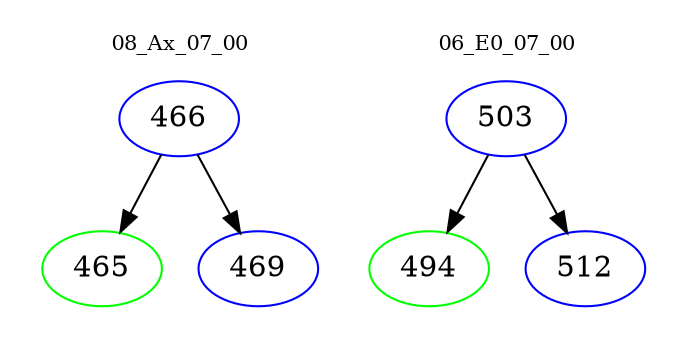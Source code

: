 digraph{
subgraph cluster_0 {
color = white
label = "08_Ax_07_00";
fontsize=10;
T0_466 [label="466", color="blue"]
T0_466 -> T0_465 [color="black"]
T0_465 [label="465", color="green"]
T0_466 -> T0_469 [color="black"]
T0_469 [label="469", color="blue"]
}
subgraph cluster_1 {
color = white
label = "06_E0_07_00";
fontsize=10;
T1_503 [label="503", color="blue"]
T1_503 -> T1_494 [color="black"]
T1_494 [label="494", color="green"]
T1_503 -> T1_512 [color="black"]
T1_512 [label="512", color="blue"]
}
}
